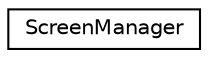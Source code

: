 digraph "Graphical Class Hierarchy"
{
 // LATEX_PDF_SIZE
  edge [fontname="Helvetica",fontsize="10",labelfontname="Helvetica",labelfontsize="10"];
  node [fontname="Helvetica",fontsize="10",shape=record];
  rankdir="LR";
  Node0 [label="ScreenManager",height=0.2,width=0.4,color="black", fillcolor="white", style="filled",URL="$class_screen_manager.html",tooltip="This is a sigleton Class which changes the screeen currenntly in use."];
}
